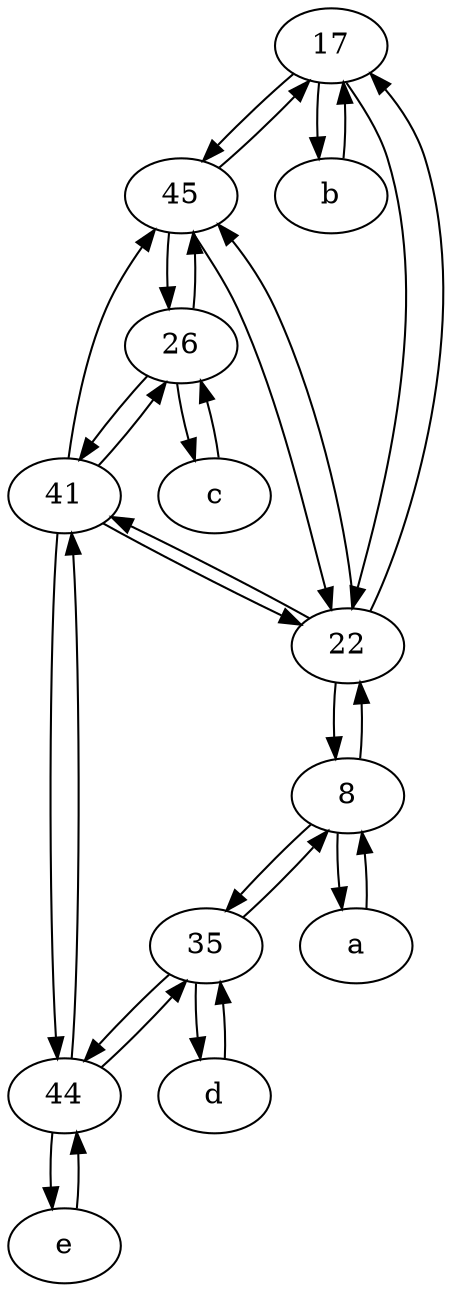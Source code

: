 digraph  {
	17;
	45;
	41;
	a [pos="40,10!"];
	b [pos="50,20!"];
	c [pos="20,10!"];
	44;
	e [pos="30,50!"];
	8;
	22;
	26;
	35;
	d [pos="20,30!"];
	26 -> 45;
	35 -> 8;
	44 -> e;
	22 -> 41;
	e -> 44;
	17 -> 22;
	35 -> 44;
	b -> 17;
	35 -> d;
	41 -> 45;
	22 -> 45;
	41 -> 26;
	41 -> 44;
	c -> 26;
	17 -> b;
	17 -> 45;
	45 -> 17;
	44 -> 41;
	26 -> c;
	26 -> 41;
	22 -> 8;
	8 -> a;
	45 -> 22;
	8 -> 22;
	45 -> 26;
	44 -> 35;
	d -> 35;
	a -> 8;
	8 -> 35;
	22 -> 17;
	41 -> 22;

	}